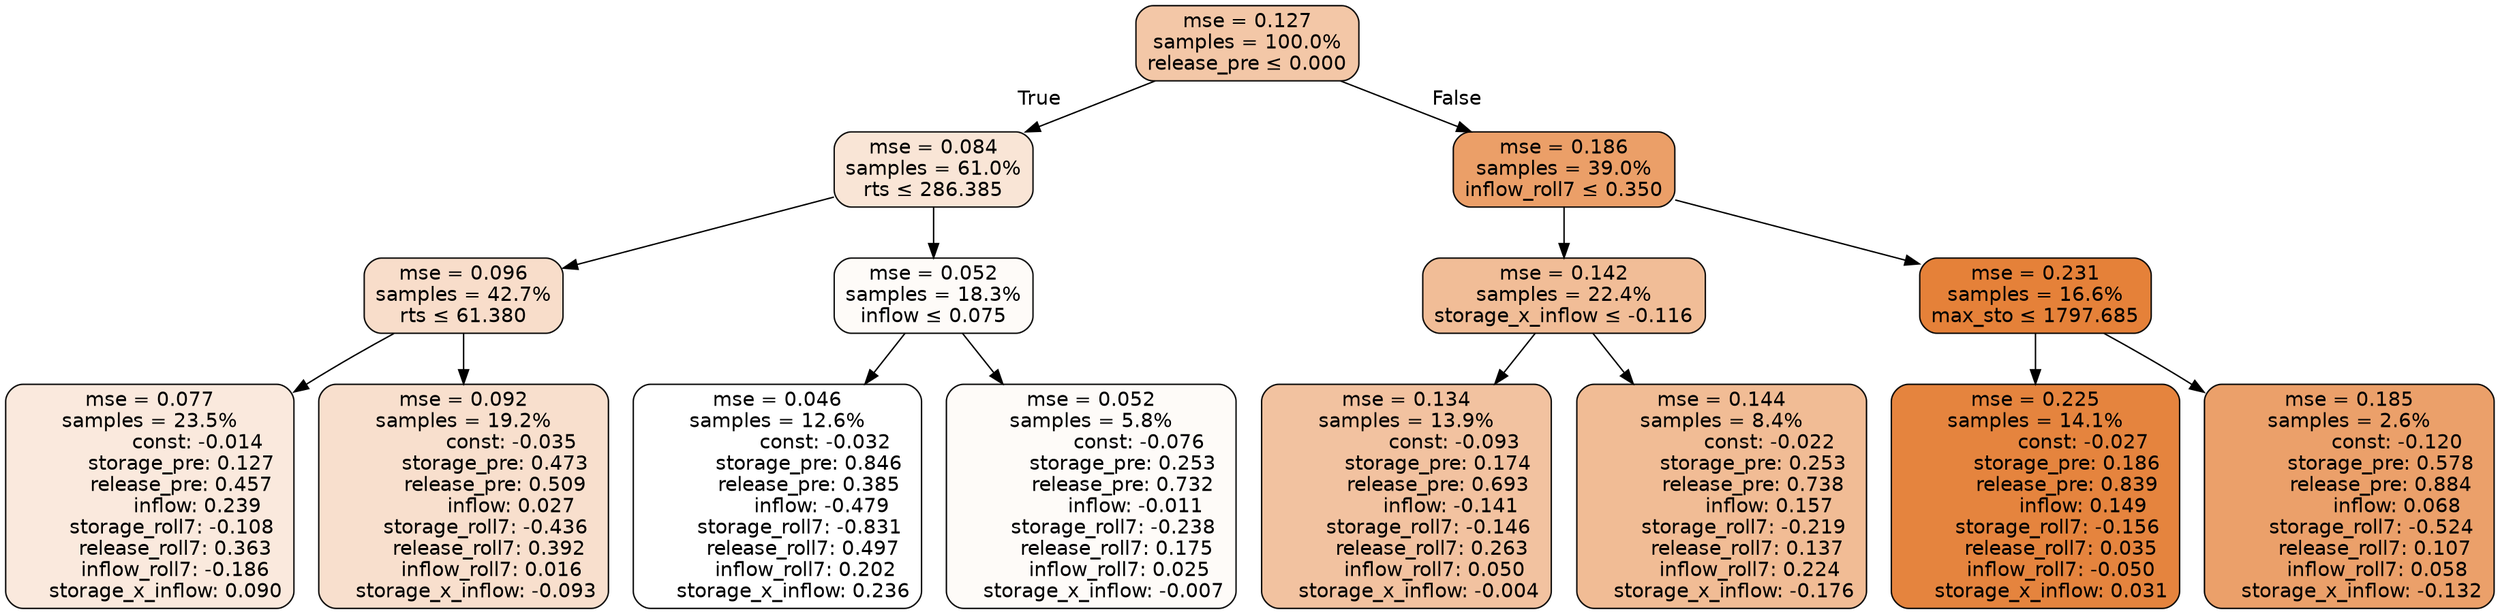 digraph tree {
bgcolor="transparent"
node [shape=rectangle, style="filled, rounded", color="black", fontname=helvetica] ;
edge [fontname=helvetica] ;
	"0" [label="mse = 0.127
samples = 100.0%
release_pre &le; 0.000", fillcolor="#f3c7a7"]
	"1" [label="mse = 0.084
samples = 61.0%
rts &le; 286.385", fillcolor="#f9e5d6"]
	"2" [label="mse = 0.096
samples = 42.7%
rts &le; 61.380", fillcolor="#f8ddca"]
	"3" [label="mse = 0.077
samples = 23.5%
               const: -0.014
          storage_pre: 0.127
          release_pre: 0.457
               inflow: 0.239
       storage_roll7: -0.108
        release_roll7: 0.363
        inflow_roll7: -0.186
     storage_x_inflow: 0.090", fillcolor="#fae9dd"]
	"4" [label="mse = 0.092
samples = 19.2%
               const: -0.035
          storage_pre: 0.473
          release_pre: 0.509
               inflow: 0.027
       storage_roll7: -0.436
        release_roll7: 0.392
         inflow_roll7: 0.016
    storage_x_inflow: -0.093", fillcolor="#f8dfcd"]
	"5" [label="mse = 0.052
samples = 18.3%
inflow &le; 0.075", fillcolor="#fefbf8"]
	"6" [label="mse = 0.046
samples = 12.6%
               const: -0.032
          storage_pre: 0.846
          release_pre: 0.385
              inflow: -0.479
       storage_roll7: -0.831
        release_roll7: 0.497
         inflow_roll7: 0.202
     storage_x_inflow: 0.236", fillcolor="#ffffff"]
	"7" [label="mse = 0.052
samples = 5.8%
               const: -0.076
          storage_pre: 0.253
          release_pre: 0.732
              inflow: -0.011
       storage_roll7: -0.238
        release_roll7: 0.175
         inflow_roll7: 0.025
    storage_x_inflow: -0.007", fillcolor="#fefbf8"]
	"8" [label="mse = 0.186
samples = 39.0%
inflow_roll7 &le; 0.350", fillcolor="#eb9f68"]
	"9" [label="mse = 0.142
samples = 22.4%
storage_x_inflow &le; -0.116", fillcolor="#f1bd97"]
	"10" [label="mse = 0.134
samples = 13.9%
               const: -0.093
          storage_pre: 0.174
          release_pre: 0.693
              inflow: -0.141
       storage_roll7: -0.146
        release_roll7: 0.263
         inflow_roll7: 0.050
    storage_x_inflow: -0.004", fillcolor="#f2c2a0"]
	"11" [label="mse = 0.144
samples = 8.4%
               const: -0.022
          storage_pre: 0.253
          release_pre: 0.738
               inflow: 0.157
       storage_roll7: -0.219
        release_roll7: 0.137
         inflow_roll7: 0.224
    storage_x_inflow: -0.176", fillcolor="#f1bc95"]
	"12" [label="mse = 0.231
samples = 16.6%
max_sto &le; 1797.685", fillcolor="#e58139"]
	"13" [label="mse = 0.225
samples = 14.1%
               const: -0.027
          storage_pre: 0.186
          release_pre: 0.839
               inflow: 0.149
       storage_roll7: -0.156
        release_roll7: 0.035
        inflow_roll7: -0.050
     storage_x_inflow: 0.031", fillcolor="#e5843e"]
	"14" [label="mse = 0.185
samples = 2.6%
               const: -0.120
          storage_pre: 0.578
          release_pre: 0.884
               inflow: 0.068
       storage_roll7: -0.524
        release_roll7: 0.107
         inflow_roll7: 0.058
    storage_x_inflow: -0.132", fillcolor="#eba06a"]

	"0" -> "1" [labeldistance=2.5, labelangle=45, headlabel="True"]
	"1" -> "2"
	"2" -> "3"
	"2" -> "4"
	"1" -> "5"
	"5" -> "6"
	"5" -> "7"
	"0" -> "8" [labeldistance=2.5, labelangle=-45, headlabel="False"]
	"8" -> "9"
	"9" -> "10"
	"9" -> "11"
	"8" -> "12"
	"12" -> "13"
	"12" -> "14"
}